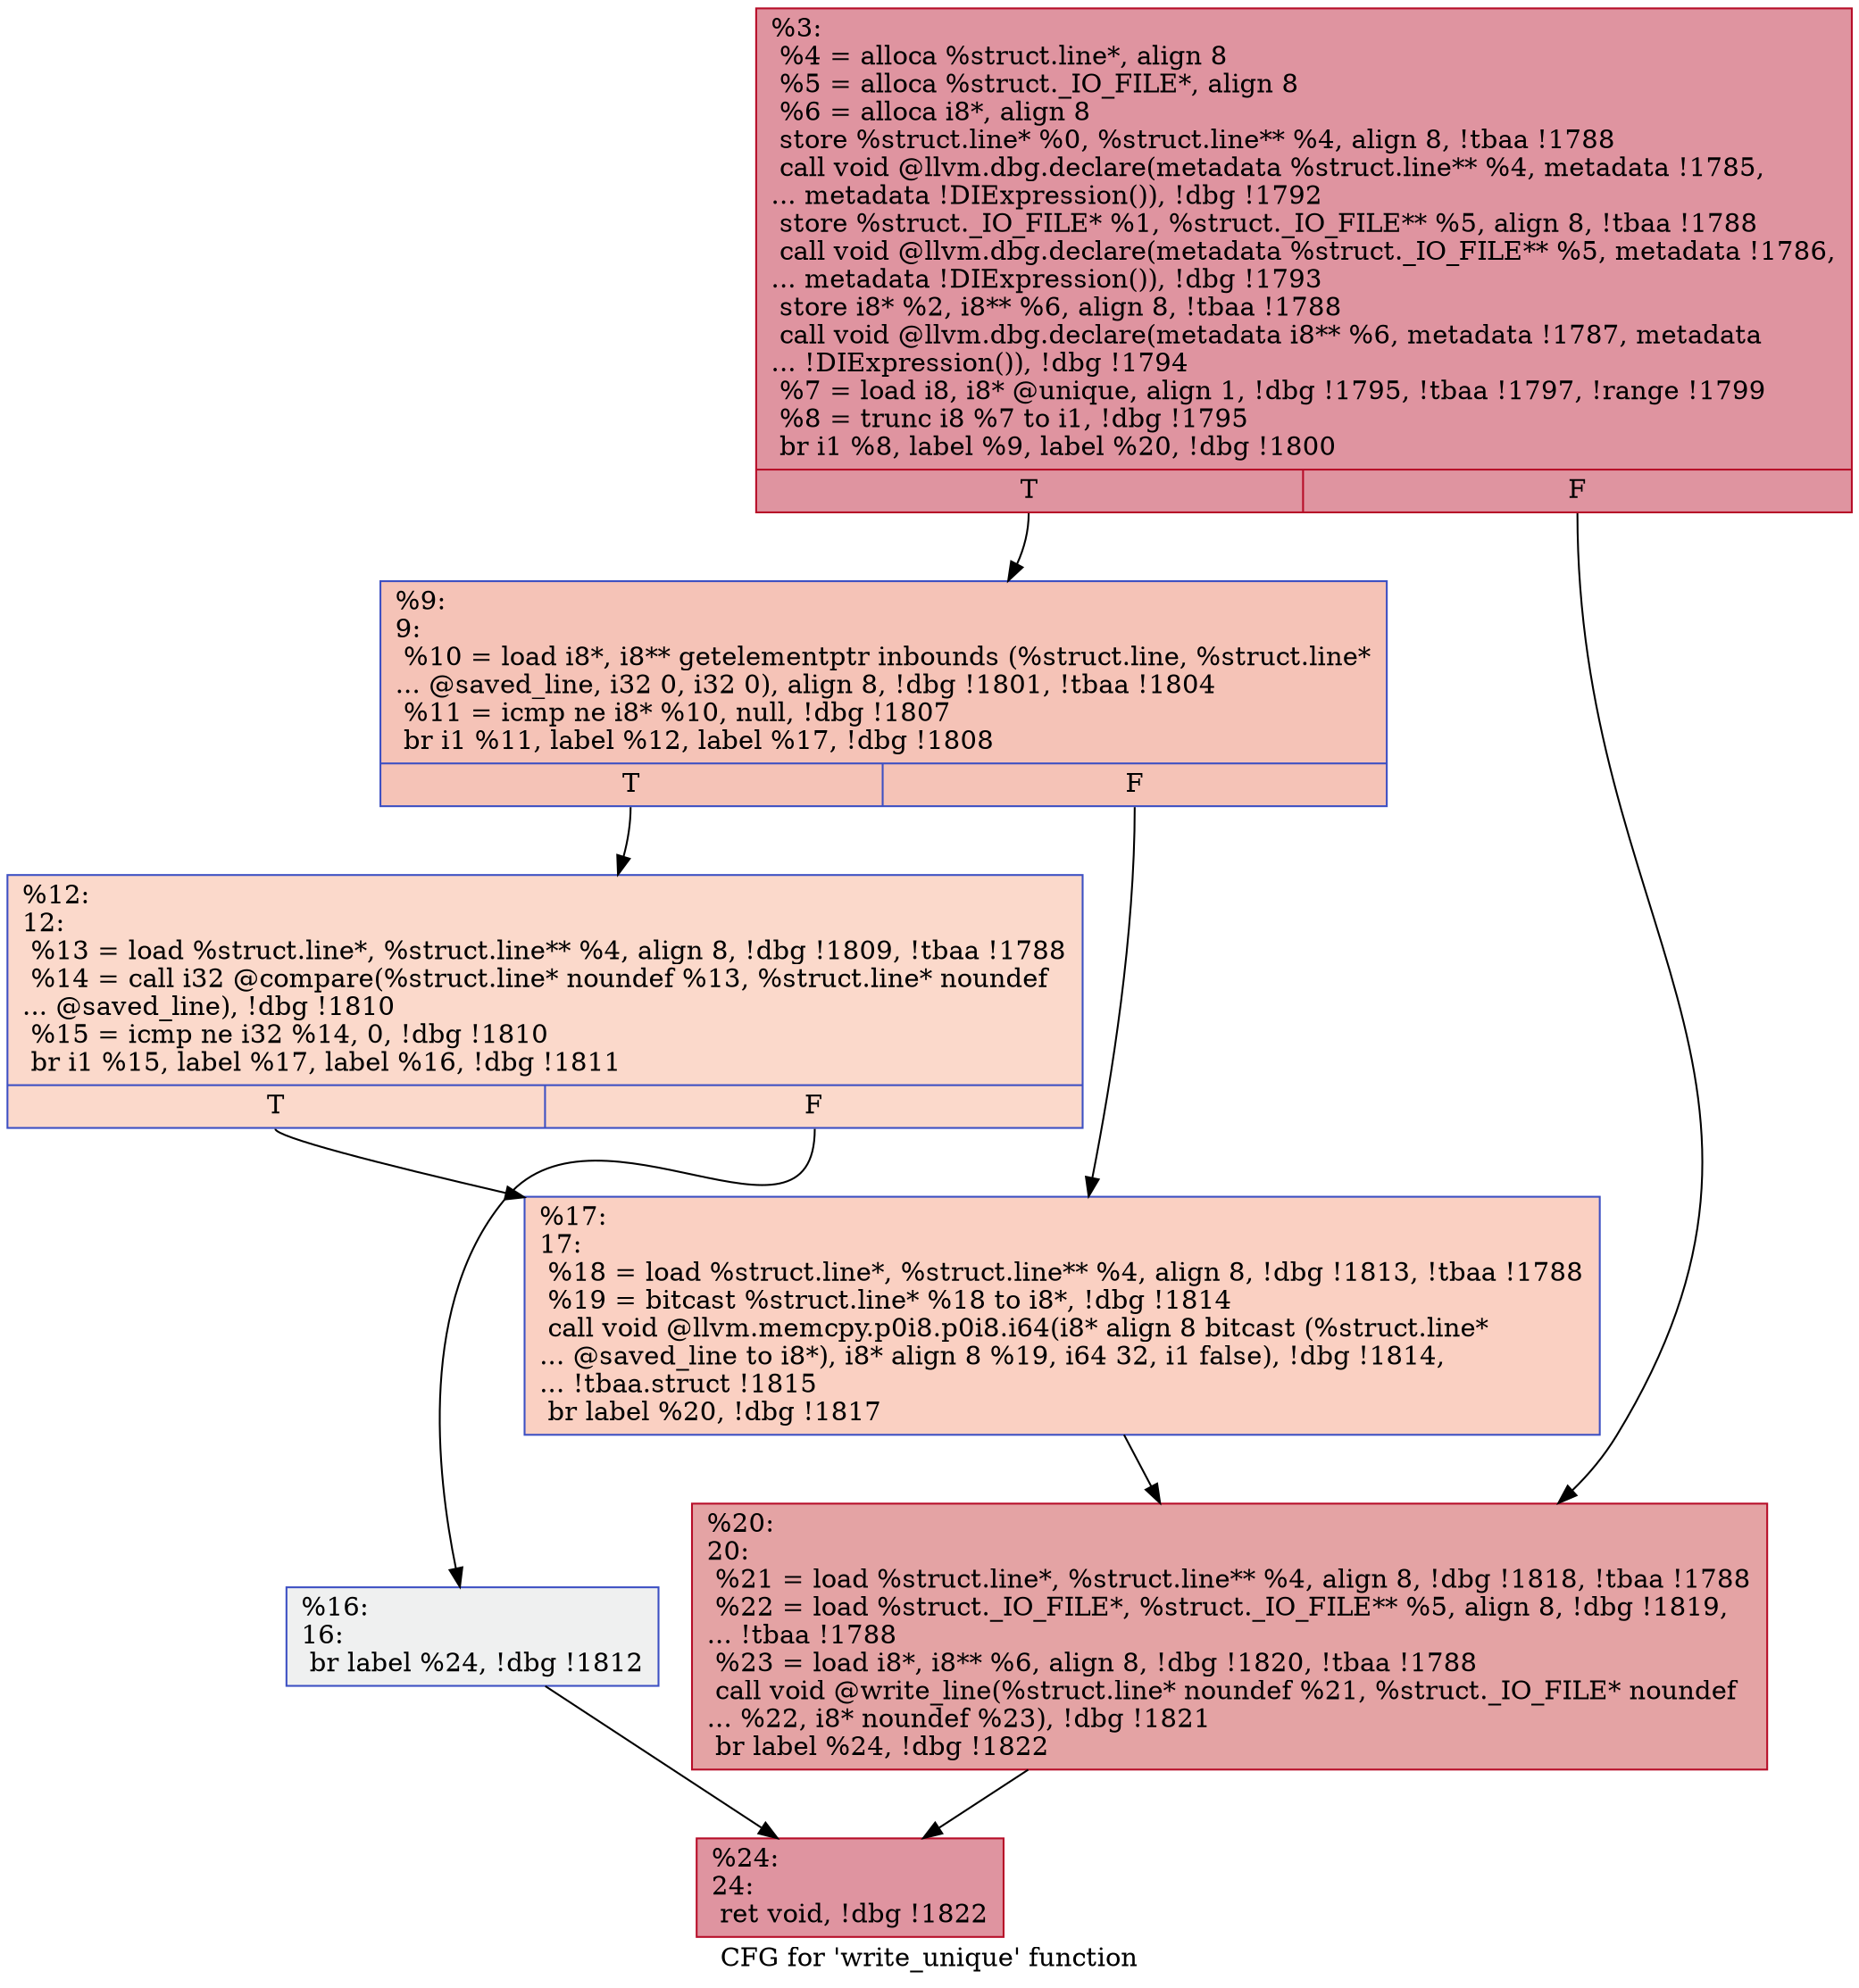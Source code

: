 digraph "CFG for 'write_unique' function" {
	label="CFG for 'write_unique' function";

	Node0x238d940 [shape=record,color="#b70d28ff", style=filled, fillcolor="#b70d2870",label="{%3:\l  %4 = alloca %struct.line*, align 8\l  %5 = alloca %struct._IO_FILE*, align 8\l  %6 = alloca i8*, align 8\l  store %struct.line* %0, %struct.line** %4, align 8, !tbaa !1788\l  call void @llvm.dbg.declare(metadata %struct.line** %4, metadata !1785,\l... metadata !DIExpression()), !dbg !1792\l  store %struct._IO_FILE* %1, %struct._IO_FILE** %5, align 8, !tbaa !1788\l  call void @llvm.dbg.declare(metadata %struct._IO_FILE** %5, metadata !1786,\l... metadata !DIExpression()), !dbg !1793\l  store i8* %2, i8** %6, align 8, !tbaa !1788\l  call void @llvm.dbg.declare(metadata i8** %6, metadata !1787, metadata\l... !DIExpression()), !dbg !1794\l  %7 = load i8, i8* @unique, align 1, !dbg !1795, !tbaa !1797, !range !1799\l  %8 = trunc i8 %7 to i1, !dbg !1795\l  br i1 %8, label %9, label %20, !dbg !1800\l|{<s0>T|<s1>F}}"];
	Node0x238d940:s0 -> Node0x238d9d0;
	Node0x238d940:s1 -> Node0x238db10;
	Node0x238d9d0 [shape=record,color="#3d50c3ff", style=filled, fillcolor="#e8765c70",label="{%9:\l9:                                                \l  %10 = load i8*, i8** getelementptr inbounds (%struct.line, %struct.line*\l... @saved_line, i32 0, i32 0), align 8, !dbg !1801, !tbaa !1804\l  %11 = icmp ne i8* %10, null, !dbg !1807\l  br i1 %11, label %12, label %17, !dbg !1808\l|{<s0>T|<s1>F}}"];
	Node0x238d9d0:s0 -> Node0x238da20;
	Node0x238d9d0:s1 -> Node0x238dac0;
	Node0x238da20 [shape=record,color="#3d50c3ff", style=filled, fillcolor="#f7a88970",label="{%12:\l12:                                               \l  %13 = load %struct.line*, %struct.line** %4, align 8, !dbg !1809, !tbaa !1788\l  %14 = call i32 @compare(%struct.line* noundef %13, %struct.line* noundef\l... @saved_line), !dbg !1810\l  %15 = icmp ne i32 %14, 0, !dbg !1810\l  br i1 %15, label %17, label %16, !dbg !1811\l|{<s0>T|<s1>F}}"];
	Node0x238da20:s0 -> Node0x238dac0;
	Node0x238da20:s1 -> Node0x238da70;
	Node0x238da70 [shape=record,color="#3d50c3ff", style=filled, fillcolor="#dbdcde70",label="{%16:\l16:                                               \l  br label %24, !dbg !1812\l}"];
	Node0x238da70 -> Node0x238db60;
	Node0x238dac0 [shape=record,color="#3d50c3ff", style=filled, fillcolor="#f3947570",label="{%17:\l17:                                               \l  %18 = load %struct.line*, %struct.line** %4, align 8, !dbg !1813, !tbaa !1788\l  %19 = bitcast %struct.line* %18 to i8*, !dbg !1814\l  call void @llvm.memcpy.p0i8.p0i8.i64(i8* align 8 bitcast (%struct.line*\l... @saved_line to i8*), i8* align 8 %19, i64 32, i1 false), !dbg !1814,\l... !tbaa.struct !1815\l  br label %20, !dbg !1817\l}"];
	Node0x238dac0 -> Node0x238db10;
	Node0x238db10 [shape=record,color="#b70d28ff", style=filled, fillcolor="#c32e3170",label="{%20:\l20:                                               \l  %21 = load %struct.line*, %struct.line** %4, align 8, !dbg !1818, !tbaa !1788\l  %22 = load %struct._IO_FILE*, %struct._IO_FILE** %5, align 8, !dbg !1819,\l... !tbaa !1788\l  %23 = load i8*, i8** %6, align 8, !dbg !1820, !tbaa !1788\l  call void @write_line(%struct.line* noundef %21, %struct._IO_FILE* noundef\l... %22, i8* noundef %23), !dbg !1821\l  br label %24, !dbg !1822\l}"];
	Node0x238db10 -> Node0x238db60;
	Node0x238db60 [shape=record,color="#b70d28ff", style=filled, fillcolor="#b70d2870",label="{%24:\l24:                                               \l  ret void, !dbg !1822\l}"];
}
